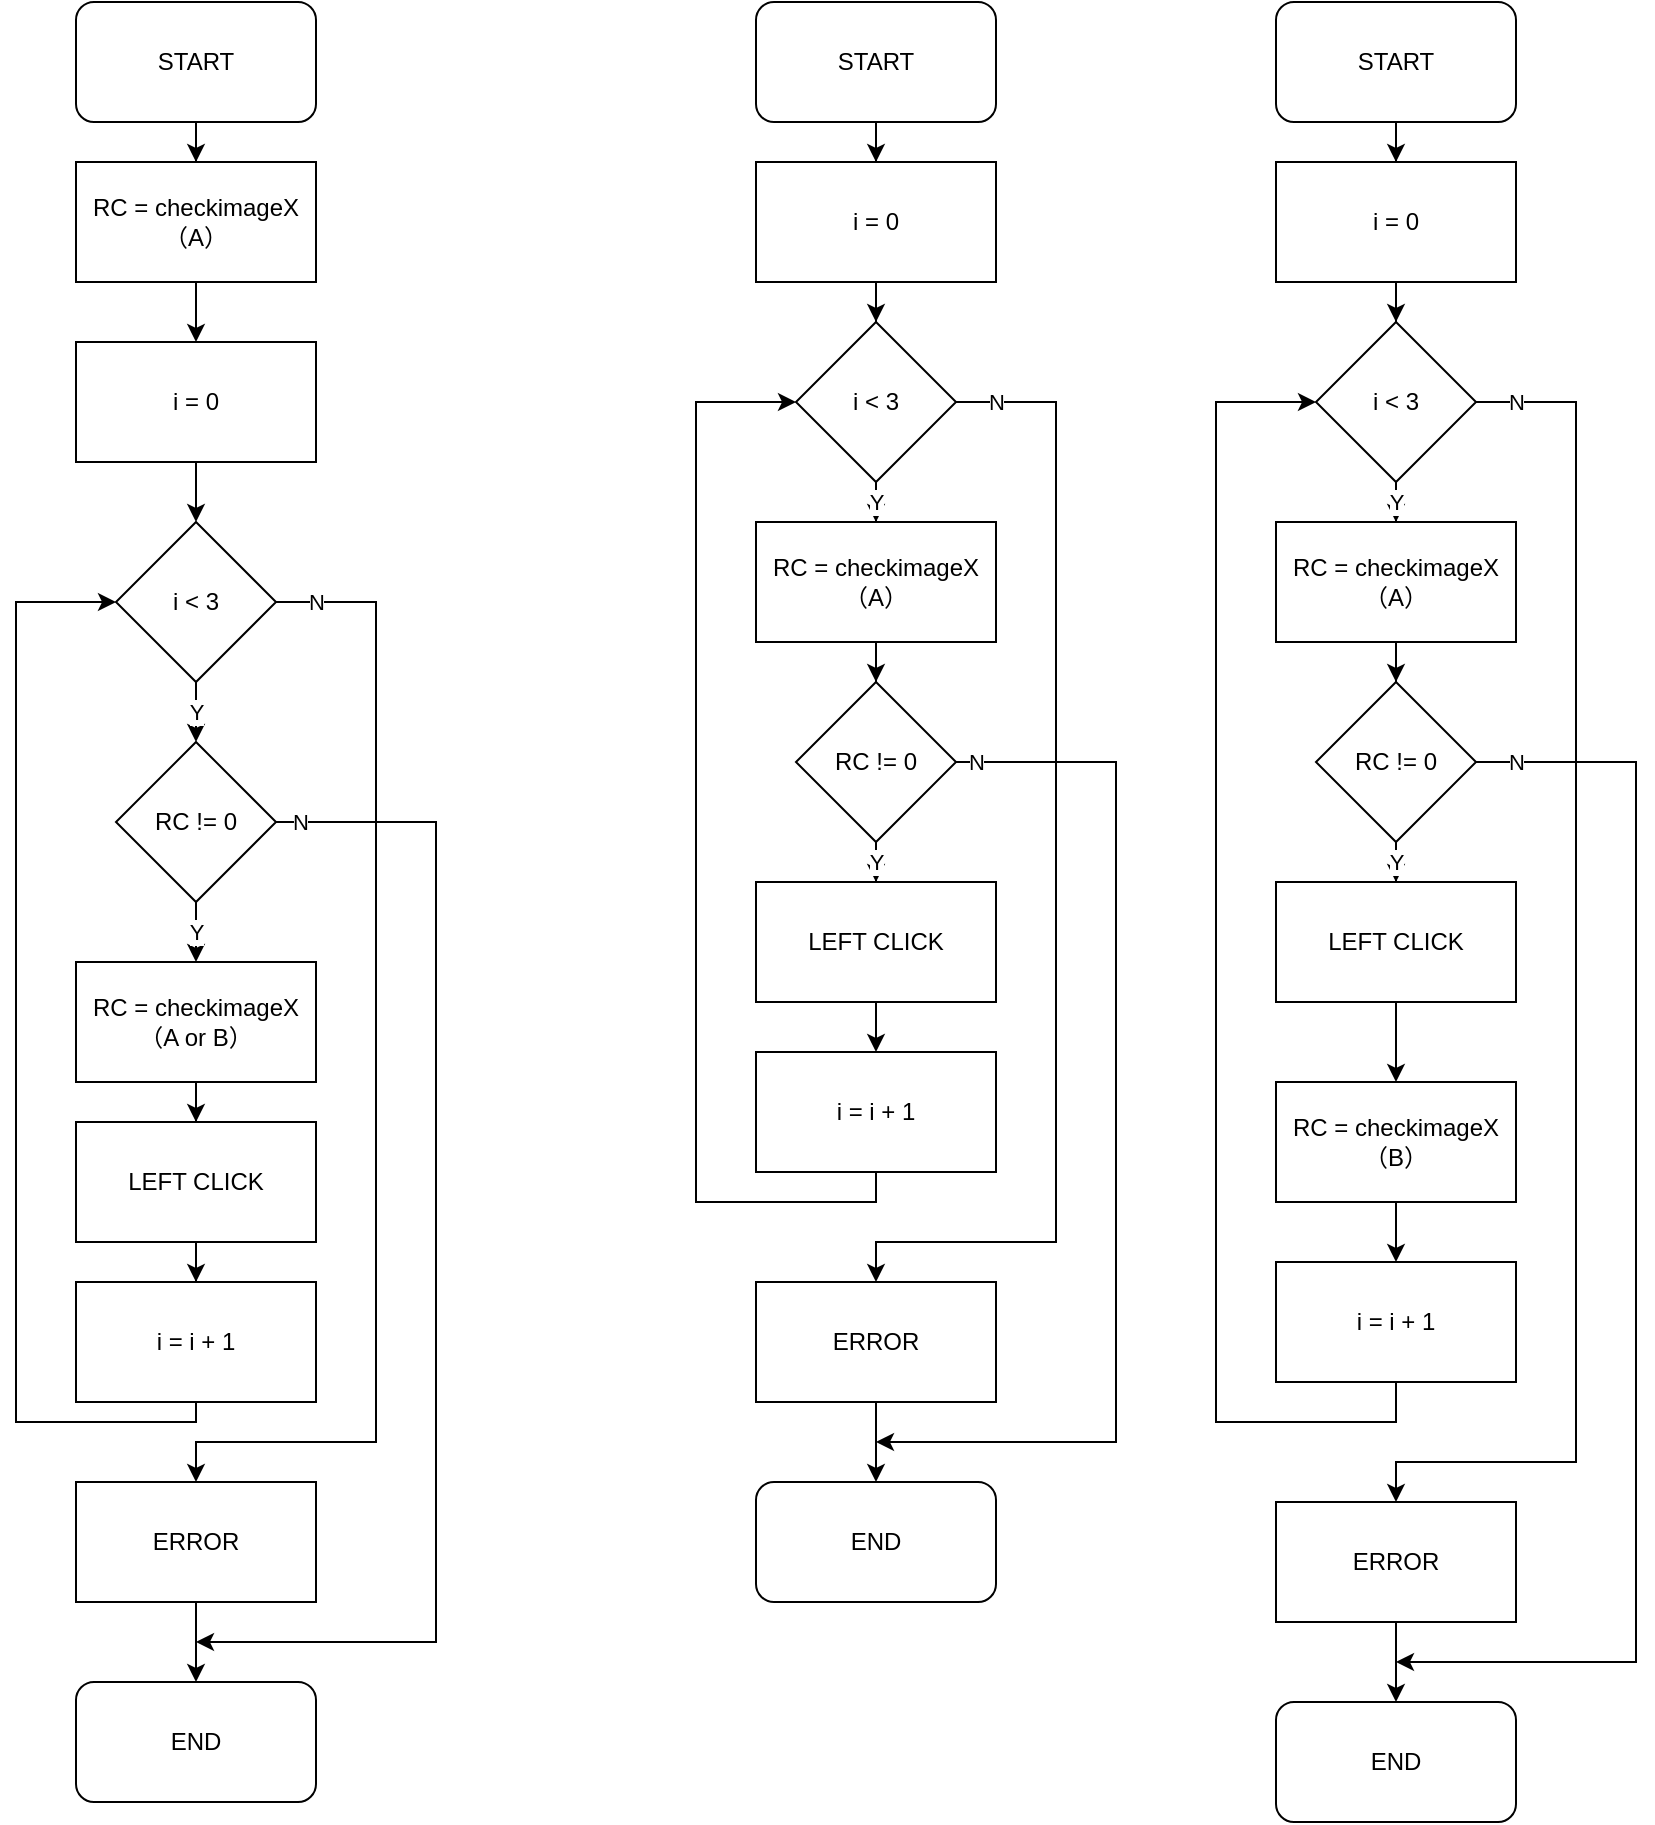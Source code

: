 <mxfile version="13.5.9" type="device"><diagram id="C5RBs43oDa-KdzZeNtuy" name="Page-1"><mxGraphModel dx="1274" dy="633" grid="1" gridSize="10" guides="1" tooltips="1" connect="1" arrows="1" fold="1" page="1" pageScale="1" pageWidth="827" pageHeight="1169" math="0" shadow="0"><root><mxCell id="WIyWlLk6GJQsqaUBKTNV-0"/><mxCell id="WIyWlLk6GJQsqaUBKTNV-1" parent="WIyWlLk6GJQsqaUBKTNV-0"/><mxCell id="Dwvabglg26hl9TU84rJq-7" style="edgeStyle=orthogonalEdgeStyle;rounded=0;orthogonalLoop=1;jettySize=auto;html=1;" edge="1" parent="WIyWlLk6GJQsqaUBKTNV-1" source="Dwvabglg26hl9TU84rJq-0" target="Dwvabglg26hl9TU84rJq-4"><mxGeometry relative="1" as="geometry"/></mxCell><mxCell id="Dwvabglg26hl9TU84rJq-0" value="i = 0" style="rounded=0;whiteSpace=wrap;html=1;" vertex="1" parent="WIyWlLk6GJQsqaUBKTNV-1"><mxGeometry x="470" y="80" width="120" height="60" as="geometry"/></mxCell><mxCell id="Dwvabglg26hl9TU84rJq-13" style="edgeStyle=orthogonalEdgeStyle;rounded=0;orthogonalLoop=1;jettySize=auto;html=1;entryX=0;entryY=0.5;entryDx=0;entryDy=0;" edge="1" parent="WIyWlLk6GJQsqaUBKTNV-1" source="Dwvabglg26hl9TU84rJq-2" target="Dwvabglg26hl9TU84rJq-4"><mxGeometry relative="1" as="geometry"><mxPoint x="400" y="320" as="targetPoint"/><Array as="points"><mxPoint x="530" y="600"/><mxPoint x="440" y="600"/><mxPoint x="440" y="200"/></Array></mxGeometry></mxCell><mxCell id="Dwvabglg26hl9TU84rJq-2" value="i = i + 1" style="rounded=0;whiteSpace=wrap;html=1;" vertex="1" parent="WIyWlLk6GJQsqaUBKTNV-1"><mxGeometry x="470" y="525" width="120" height="60" as="geometry"/></mxCell><mxCell id="Dwvabglg26hl9TU84rJq-9" style="edgeStyle=orthogonalEdgeStyle;rounded=0;orthogonalLoop=1;jettySize=auto;html=1;entryX=0.5;entryY=0;entryDx=0;entryDy=0;" edge="1" parent="WIyWlLk6GJQsqaUBKTNV-1" source="Dwvabglg26hl9TU84rJq-3" target="Dwvabglg26hl9TU84rJq-6"><mxGeometry relative="1" as="geometry"/></mxCell><mxCell id="Dwvabglg26hl9TU84rJq-3" value="&lt;div&gt;RC = checkimageX&lt;/div&gt;&lt;div&gt;（A）&lt;br&gt;&lt;/div&gt;" style="rounded=0;whiteSpace=wrap;html=1;" vertex="1" parent="WIyWlLk6GJQsqaUBKTNV-1"><mxGeometry x="470" y="260" width="120" height="60" as="geometry"/></mxCell><mxCell id="Dwvabglg26hl9TU84rJq-8" value="Y" style="edgeStyle=orthogonalEdgeStyle;rounded=0;orthogonalLoop=1;jettySize=auto;html=1;" edge="1" parent="WIyWlLk6GJQsqaUBKTNV-1" source="Dwvabglg26hl9TU84rJq-4" target="Dwvabglg26hl9TU84rJq-3"><mxGeometry relative="1" as="geometry"/></mxCell><mxCell id="Dwvabglg26hl9TU84rJq-15" value="N" style="edgeStyle=orthogonalEdgeStyle;rounded=0;orthogonalLoop=1;jettySize=auto;html=1;" edge="1" parent="WIyWlLk6GJQsqaUBKTNV-1" source="Dwvabglg26hl9TU84rJq-4" target="Dwvabglg26hl9TU84rJq-14"><mxGeometry x="-0.931" relative="1" as="geometry"><Array as="points"><mxPoint x="620" y="200"/><mxPoint x="620" y="620"/><mxPoint x="530" y="620"/></Array><mxPoint as="offset"/></mxGeometry></mxCell><mxCell id="Dwvabglg26hl9TU84rJq-4" value="i &amp;lt; 3" style="rhombus;whiteSpace=wrap;html=1;" vertex="1" parent="WIyWlLk6GJQsqaUBKTNV-1"><mxGeometry x="490" y="160" width="80" height="80" as="geometry"/></mxCell><mxCell id="Dwvabglg26hl9TU84rJq-11" value="Y" style="edgeStyle=orthogonalEdgeStyle;rounded=0;orthogonalLoop=1;jettySize=auto;html=1;entryX=0.5;entryY=0;entryDx=0;entryDy=0;" edge="1" parent="WIyWlLk6GJQsqaUBKTNV-1" source="Dwvabglg26hl9TU84rJq-6" target="Dwvabglg26hl9TU84rJq-10"><mxGeometry relative="1" as="geometry"/></mxCell><mxCell id="Dwvabglg26hl9TU84rJq-17" value="N" style="edgeStyle=orthogonalEdgeStyle;rounded=0;orthogonalLoop=1;jettySize=auto;html=1;" edge="1" parent="WIyWlLk6GJQsqaUBKTNV-1" source="Dwvabglg26hl9TU84rJq-6"><mxGeometry x="-0.963" relative="1" as="geometry"><mxPoint x="530" y="720" as="targetPoint"/><Array as="points"><mxPoint x="650" y="380"/><mxPoint x="650" y="720"/></Array><mxPoint as="offset"/></mxGeometry></mxCell><mxCell id="Dwvabglg26hl9TU84rJq-6" value="RC != 0" style="rhombus;whiteSpace=wrap;html=1;" vertex="1" parent="WIyWlLk6GJQsqaUBKTNV-1"><mxGeometry x="490" y="340" width="80" height="80" as="geometry"/></mxCell><mxCell id="Dwvabglg26hl9TU84rJq-12" style="edgeStyle=orthogonalEdgeStyle;rounded=0;orthogonalLoop=1;jettySize=auto;html=1;entryX=0.5;entryY=0;entryDx=0;entryDy=0;" edge="1" parent="WIyWlLk6GJQsqaUBKTNV-1" source="Dwvabglg26hl9TU84rJq-10" target="Dwvabglg26hl9TU84rJq-2"><mxGeometry relative="1" as="geometry"/></mxCell><mxCell id="Dwvabglg26hl9TU84rJq-10" value="LEFT CLICK" style="rounded=0;whiteSpace=wrap;html=1;" vertex="1" parent="WIyWlLk6GJQsqaUBKTNV-1"><mxGeometry x="470" y="440" width="120" height="60" as="geometry"/></mxCell><mxCell id="Dwvabglg26hl9TU84rJq-20" style="edgeStyle=orthogonalEdgeStyle;rounded=0;orthogonalLoop=1;jettySize=auto;html=1;entryX=0.5;entryY=0;entryDx=0;entryDy=0;" edge="1" parent="WIyWlLk6GJQsqaUBKTNV-1" source="Dwvabglg26hl9TU84rJq-14" target="Dwvabglg26hl9TU84rJq-18"><mxGeometry relative="1" as="geometry"/></mxCell><mxCell id="Dwvabglg26hl9TU84rJq-14" value="ERROR" style="rounded=0;whiteSpace=wrap;html=1;" vertex="1" parent="WIyWlLk6GJQsqaUBKTNV-1"><mxGeometry x="470" y="640" width="120" height="60" as="geometry"/></mxCell><mxCell id="Dwvabglg26hl9TU84rJq-18" value="END" style="rounded=1;whiteSpace=wrap;html=1;" vertex="1" parent="WIyWlLk6GJQsqaUBKTNV-1"><mxGeometry x="470" y="740" width="120" height="60" as="geometry"/></mxCell><mxCell id="Dwvabglg26hl9TU84rJq-22" style="edgeStyle=orthogonalEdgeStyle;rounded=0;orthogonalLoop=1;jettySize=auto;html=1;entryX=0.5;entryY=0;entryDx=0;entryDy=0;" edge="1" parent="WIyWlLk6GJQsqaUBKTNV-1" source="Dwvabglg26hl9TU84rJq-21" target="Dwvabglg26hl9TU84rJq-0"><mxGeometry relative="1" as="geometry"/></mxCell><mxCell id="Dwvabglg26hl9TU84rJq-21" value="START" style="rounded=1;whiteSpace=wrap;html=1;" vertex="1" parent="WIyWlLk6GJQsqaUBKTNV-1"><mxGeometry x="470" width="120" height="60" as="geometry"/></mxCell><mxCell id="Dwvabglg26hl9TU84rJq-85" style="edgeStyle=orthogonalEdgeStyle;rounded=0;orthogonalLoop=1;jettySize=auto;html=1;" edge="1" parent="WIyWlLk6GJQsqaUBKTNV-1" source="Dwvabglg26hl9TU84rJq-86" target="Dwvabglg26hl9TU84rJq-93"><mxGeometry relative="1" as="geometry"/></mxCell><mxCell id="Dwvabglg26hl9TU84rJq-86" value="i = 0" style="rounded=0;whiteSpace=wrap;html=1;" vertex="1" parent="WIyWlLk6GJQsqaUBKTNV-1"><mxGeometry x="730" y="80" width="120" height="60" as="geometry"/></mxCell><mxCell id="Dwvabglg26hl9TU84rJq-87" style="edgeStyle=orthogonalEdgeStyle;rounded=0;orthogonalLoop=1;jettySize=auto;html=1;entryX=0;entryY=0.5;entryDx=0;entryDy=0;" edge="1" parent="WIyWlLk6GJQsqaUBKTNV-1" source="Dwvabglg26hl9TU84rJq-88" target="Dwvabglg26hl9TU84rJq-93"><mxGeometry relative="1" as="geometry"><mxPoint x="660" y="320" as="targetPoint"/><Array as="points"><mxPoint x="790" y="710"/><mxPoint x="700" y="710"/><mxPoint x="700" y="200"/></Array></mxGeometry></mxCell><mxCell id="Dwvabglg26hl9TU84rJq-88" value="i = i + 1" style="rounded=0;whiteSpace=wrap;html=1;" vertex="1" parent="WIyWlLk6GJQsqaUBKTNV-1"><mxGeometry x="730" y="630" width="120" height="60" as="geometry"/></mxCell><mxCell id="Dwvabglg26hl9TU84rJq-89" style="edgeStyle=orthogonalEdgeStyle;rounded=0;orthogonalLoop=1;jettySize=auto;html=1;entryX=0.5;entryY=0;entryDx=0;entryDy=0;" edge="1" parent="WIyWlLk6GJQsqaUBKTNV-1" source="Dwvabglg26hl9TU84rJq-90" target="Dwvabglg26hl9TU84rJq-96"><mxGeometry relative="1" as="geometry"/></mxCell><mxCell id="Dwvabglg26hl9TU84rJq-90" value="&lt;div&gt;RC = checkimageX&lt;/div&gt;&lt;div&gt;（A）&lt;br&gt;&lt;/div&gt;" style="rounded=0;whiteSpace=wrap;html=1;" vertex="1" parent="WIyWlLk6GJQsqaUBKTNV-1"><mxGeometry x="730" y="260" width="120" height="60" as="geometry"/></mxCell><mxCell id="Dwvabglg26hl9TU84rJq-91" value="Y" style="edgeStyle=orthogonalEdgeStyle;rounded=0;orthogonalLoop=1;jettySize=auto;html=1;" edge="1" parent="WIyWlLk6GJQsqaUBKTNV-1" source="Dwvabglg26hl9TU84rJq-93" target="Dwvabglg26hl9TU84rJq-90"><mxGeometry relative="1" as="geometry"/></mxCell><mxCell id="Dwvabglg26hl9TU84rJq-92" value="N" style="edgeStyle=orthogonalEdgeStyle;rounded=0;orthogonalLoop=1;jettySize=auto;html=1;" edge="1" parent="WIyWlLk6GJQsqaUBKTNV-1" source="Dwvabglg26hl9TU84rJq-93" target="Dwvabglg26hl9TU84rJq-100"><mxGeometry x="-0.942" relative="1" as="geometry"><Array as="points"><mxPoint x="880" y="200"/><mxPoint x="880" y="730"/><mxPoint x="790" y="730"/></Array><mxPoint as="offset"/></mxGeometry></mxCell><mxCell id="Dwvabglg26hl9TU84rJq-93" value="i &amp;lt; 3" style="rhombus;whiteSpace=wrap;html=1;" vertex="1" parent="WIyWlLk6GJQsqaUBKTNV-1"><mxGeometry x="750" y="160" width="80" height="80" as="geometry"/></mxCell><mxCell id="Dwvabglg26hl9TU84rJq-94" value="Y" style="edgeStyle=orthogonalEdgeStyle;rounded=0;orthogonalLoop=1;jettySize=auto;html=1;entryX=0.5;entryY=0;entryDx=0;entryDy=0;" edge="1" parent="WIyWlLk6GJQsqaUBKTNV-1" source="Dwvabglg26hl9TU84rJq-96" target="Dwvabglg26hl9TU84rJq-98"><mxGeometry relative="1" as="geometry"/></mxCell><mxCell id="Dwvabglg26hl9TU84rJq-95" value="N" style="edgeStyle=orthogonalEdgeStyle;rounded=0;orthogonalLoop=1;jettySize=auto;html=1;exitX=1;exitY=0.5;exitDx=0;exitDy=0;" edge="1" parent="WIyWlLk6GJQsqaUBKTNV-1" source="Dwvabglg26hl9TU84rJq-96"><mxGeometry x="-0.939" relative="1" as="geometry"><mxPoint x="790" y="830" as="targetPoint"/><Array as="points"><mxPoint x="910" y="380"/><mxPoint x="910" y="830"/></Array><mxPoint x="830" y="490" as="sourcePoint"/><mxPoint as="offset"/></mxGeometry></mxCell><mxCell id="Dwvabglg26hl9TU84rJq-96" value="RC != 0" style="rhombus;whiteSpace=wrap;html=1;" vertex="1" parent="WIyWlLk6GJQsqaUBKTNV-1"><mxGeometry x="750" y="340" width="80" height="80" as="geometry"/></mxCell><mxCell id="Dwvabglg26hl9TU84rJq-97" style="edgeStyle=orthogonalEdgeStyle;rounded=0;orthogonalLoop=1;jettySize=auto;html=1;entryX=0.5;entryY=0;entryDx=0;entryDy=0;" edge="1" parent="WIyWlLk6GJQsqaUBKTNV-1" source="Dwvabglg26hl9TU84rJq-98" target="Dwvabglg26hl9TU84rJq-104"><mxGeometry relative="1" as="geometry"/></mxCell><mxCell id="Dwvabglg26hl9TU84rJq-98" value="LEFT CLICK" style="rounded=0;whiteSpace=wrap;html=1;" vertex="1" parent="WIyWlLk6GJQsqaUBKTNV-1"><mxGeometry x="730" y="440" width="120" height="60" as="geometry"/></mxCell><mxCell id="Dwvabglg26hl9TU84rJq-99" style="edgeStyle=orthogonalEdgeStyle;rounded=0;orthogonalLoop=1;jettySize=auto;html=1;entryX=0.5;entryY=0;entryDx=0;entryDy=0;" edge="1" parent="WIyWlLk6GJQsqaUBKTNV-1" source="Dwvabglg26hl9TU84rJq-100" target="Dwvabglg26hl9TU84rJq-101"><mxGeometry relative="1" as="geometry"/></mxCell><mxCell id="Dwvabglg26hl9TU84rJq-100" value="ERROR" style="rounded=0;whiteSpace=wrap;html=1;" vertex="1" parent="WIyWlLk6GJQsqaUBKTNV-1"><mxGeometry x="730" y="750" width="120" height="60" as="geometry"/></mxCell><mxCell id="Dwvabglg26hl9TU84rJq-101" value="END" style="rounded=1;whiteSpace=wrap;html=1;" vertex="1" parent="WIyWlLk6GJQsqaUBKTNV-1"><mxGeometry x="730" y="850" width="120" height="60" as="geometry"/></mxCell><mxCell id="Dwvabglg26hl9TU84rJq-102" style="edgeStyle=orthogonalEdgeStyle;rounded=0;orthogonalLoop=1;jettySize=auto;html=1;entryX=0.5;entryY=0;entryDx=0;entryDy=0;" edge="1" parent="WIyWlLk6GJQsqaUBKTNV-1" source="Dwvabglg26hl9TU84rJq-103" target="Dwvabglg26hl9TU84rJq-86"><mxGeometry relative="1" as="geometry"/></mxCell><mxCell id="Dwvabglg26hl9TU84rJq-103" value="START" style="rounded=1;whiteSpace=wrap;html=1;" vertex="1" parent="WIyWlLk6GJQsqaUBKTNV-1"><mxGeometry x="730" width="120" height="60" as="geometry"/></mxCell><mxCell id="Dwvabglg26hl9TU84rJq-105" style="edgeStyle=orthogonalEdgeStyle;rounded=0;orthogonalLoop=1;jettySize=auto;html=1;" edge="1" parent="WIyWlLk6GJQsqaUBKTNV-1" source="Dwvabglg26hl9TU84rJq-104" target="Dwvabglg26hl9TU84rJq-88"><mxGeometry relative="1" as="geometry"/></mxCell><mxCell id="Dwvabglg26hl9TU84rJq-104" value="&lt;div&gt;RC = checkimageX&lt;/div&gt;（B）" style="rounded=0;whiteSpace=wrap;html=1;" vertex="1" parent="WIyWlLk6GJQsqaUBKTNV-1"><mxGeometry x="730" y="540" width="120" height="60" as="geometry"/></mxCell><mxCell id="Dwvabglg26hl9TU84rJq-175" style="edgeStyle=orthogonalEdgeStyle;rounded=0;orthogonalLoop=1;jettySize=auto;html=1;entryX=0.5;entryY=0;entryDx=0;entryDy=0;" edge="1" parent="WIyWlLk6GJQsqaUBKTNV-1" source="Dwvabglg26hl9TU84rJq-147" target="Dwvabglg26hl9TU84rJq-154"><mxGeometry relative="1" as="geometry"/></mxCell><mxCell id="Dwvabglg26hl9TU84rJq-147" value="i = 0" style="rounded=0;whiteSpace=wrap;html=1;" vertex="1" parent="WIyWlLk6GJQsqaUBKTNV-1"><mxGeometry x="130" y="170" width="120" height="60" as="geometry"/></mxCell><mxCell id="Dwvabglg26hl9TU84rJq-148" style="edgeStyle=orthogonalEdgeStyle;rounded=0;orthogonalLoop=1;jettySize=auto;html=1;entryX=0;entryY=0.5;entryDx=0;entryDy=0;" edge="1" parent="WIyWlLk6GJQsqaUBKTNV-1" source="Dwvabglg26hl9TU84rJq-149" target="Dwvabglg26hl9TU84rJq-154"><mxGeometry relative="1" as="geometry"><mxPoint x="60" y="420" as="targetPoint"/><Array as="points"><mxPoint x="190" y="710"/><mxPoint x="100" y="710"/><mxPoint x="100" y="300"/></Array></mxGeometry></mxCell><mxCell id="Dwvabglg26hl9TU84rJq-149" value="i = i + 1" style="rounded=0;whiteSpace=wrap;html=1;" vertex="1" parent="WIyWlLk6GJQsqaUBKTNV-1"><mxGeometry x="130" y="640" width="120" height="60" as="geometry"/></mxCell><mxCell id="Dwvabglg26hl9TU84rJq-153" value="N" style="edgeStyle=orthogonalEdgeStyle;rounded=0;orthogonalLoop=1;jettySize=auto;html=1;" edge="1" parent="WIyWlLk6GJQsqaUBKTNV-1" source="Dwvabglg26hl9TU84rJq-154" target="Dwvabglg26hl9TU84rJq-161"><mxGeometry x="-0.931" relative="1" as="geometry"><Array as="points"><mxPoint x="280" y="300"/><mxPoint x="280" y="720"/><mxPoint x="190" y="720"/></Array><mxPoint as="offset"/></mxGeometry></mxCell><mxCell id="Dwvabglg26hl9TU84rJq-169" value="Y" style="edgeStyle=orthogonalEdgeStyle;rounded=0;orthogonalLoop=1;jettySize=auto;html=1;entryX=0.5;entryY=0;entryDx=0;entryDy=0;" edge="1" parent="WIyWlLk6GJQsqaUBKTNV-1" source="Dwvabglg26hl9TU84rJq-154" target="Dwvabglg26hl9TU84rJq-157"><mxGeometry relative="1" as="geometry"/></mxCell><mxCell id="Dwvabglg26hl9TU84rJq-154" value="i &amp;lt; 3" style="rhombus;whiteSpace=wrap;html=1;" vertex="1" parent="WIyWlLk6GJQsqaUBKTNV-1"><mxGeometry x="150" y="260" width="80" height="80" as="geometry"/></mxCell><mxCell id="Dwvabglg26hl9TU84rJq-156" value="N" style="edgeStyle=orthogonalEdgeStyle;rounded=0;orthogonalLoop=1;jettySize=auto;html=1;" edge="1" parent="WIyWlLk6GJQsqaUBKTNV-1" source="Dwvabglg26hl9TU84rJq-157"><mxGeometry x="-0.963" relative="1" as="geometry"><mxPoint x="190" y="820" as="targetPoint"/><Array as="points"><mxPoint x="310" y="410"/><mxPoint x="310" y="820"/></Array><mxPoint as="offset"/></mxGeometry></mxCell><mxCell id="Dwvabglg26hl9TU84rJq-171" value="Y" style="edgeStyle=orthogonalEdgeStyle;rounded=0;orthogonalLoop=1;jettySize=auto;html=1;entryX=0.5;entryY=0;entryDx=0;entryDy=0;" edge="1" parent="WIyWlLk6GJQsqaUBKTNV-1" source="Dwvabglg26hl9TU84rJq-157" target="Dwvabglg26hl9TU84rJq-170"><mxGeometry relative="1" as="geometry"/></mxCell><mxCell id="Dwvabglg26hl9TU84rJq-157" value="RC != 0" style="rhombus;whiteSpace=wrap;html=1;" vertex="1" parent="WIyWlLk6GJQsqaUBKTNV-1"><mxGeometry x="150" y="370" width="80" height="80" as="geometry"/></mxCell><mxCell id="Dwvabglg26hl9TU84rJq-158" style="edgeStyle=orthogonalEdgeStyle;rounded=0;orthogonalLoop=1;jettySize=auto;html=1;entryX=0.5;entryY=0;entryDx=0;entryDy=0;" edge="1" parent="WIyWlLk6GJQsqaUBKTNV-1" source="Dwvabglg26hl9TU84rJq-159" target="Dwvabglg26hl9TU84rJq-149"><mxGeometry relative="1" as="geometry"/></mxCell><mxCell id="Dwvabglg26hl9TU84rJq-159" value="LEFT CLICK" style="rounded=0;whiteSpace=wrap;html=1;" vertex="1" parent="WIyWlLk6GJQsqaUBKTNV-1"><mxGeometry x="130" y="560" width="120" height="60" as="geometry"/></mxCell><mxCell id="Dwvabglg26hl9TU84rJq-160" style="edgeStyle=orthogonalEdgeStyle;rounded=0;orthogonalLoop=1;jettySize=auto;html=1;entryX=0.5;entryY=0;entryDx=0;entryDy=0;" edge="1" parent="WIyWlLk6GJQsqaUBKTNV-1" source="Dwvabglg26hl9TU84rJq-161" target="Dwvabglg26hl9TU84rJq-162"><mxGeometry relative="1" as="geometry"/></mxCell><mxCell id="Dwvabglg26hl9TU84rJq-161" value="ERROR" style="rounded=0;whiteSpace=wrap;html=1;" vertex="1" parent="WIyWlLk6GJQsqaUBKTNV-1"><mxGeometry x="130" y="740" width="120" height="60" as="geometry"/></mxCell><mxCell id="Dwvabglg26hl9TU84rJq-162" value="END" style="rounded=1;whiteSpace=wrap;html=1;" vertex="1" parent="WIyWlLk6GJQsqaUBKTNV-1"><mxGeometry x="130" y="840" width="120" height="60" as="geometry"/></mxCell><mxCell id="Dwvabglg26hl9TU84rJq-173" style="edgeStyle=orthogonalEdgeStyle;rounded=0;orthogonalLoop=1;jettySize=auto;html=1;entryX=0.5;entryY=0;entryDx=0;entryDy=0;" edge="1" parent="WIyWlLk6GJQsqaUBKTNV-1" source="Dwvabglg26hl9TU84rJq-164" target="Dwvabglg26hl9TU84rJq-165"><mxGeometry relative="1" as="geometry"/></mxCell><mxCell id="Dwvabglg26hl9TU84rJq-164" value="START" style="rounded=1;whiteSpace=wrap;html=1;" vertex="1" parent="WIyWlLk6GJQsqaUBKTNV-1"><mxGeometry x="130" width="120" height="60" as="geometry"/></mxCell><mxCell id="Dwvabglg26hl9TU84rJq-174" style="edgeStyle=orthogonalEdgeStyle;rounded=0;orthogonalLoop=1;jettySize=auto;html=1;entryX=0.5;entryY=0;entryDx=0;entryDy=0;" edge="1" parent="WIyWlLk6GJQsqaUBKTNV-1" source="Dwvabglg26hl9TU84rJq-165" target="Dwvabglg26hl9TU84rJq-147"><mxGeometry relative="1" as="geometry"/></mxCell><mxCell id="Dwvabglg26hl9TU84rJq-165" value="&lt;div&gt;RC = checkimageX&lt;/div&gt;&lt;div&gt;（A）&lt;br&gt;&lt;/div&gt;" style="rounded=0;whiteSpace=wrap;html=1;" vertex="1" parent="WIyWlLk6GJQsqaUBKTNV-1"><mxGeometry x="130" y="80" width="120" height="60" as="geometry"/></mxCell><mxCell id="Dwvabglg26hl9TU84rJq-172" style="edgeStyle=orthogonalEdgeStyle;rounded=0;orthogonalLoop=1;jettySize=auto;html=1;entryX=0.5;entryY=0;entryDx=0;entryDy=0;" edge="1" parent="WIyWlLk6GJQsqaUBKTNV-1" source="Dwvabglg26hl9TU84rJq-170" target="Dwvabglg26hl9TU84rJq-159"><mxGeometry relative="1" as="geometry"/></mxCell><mxCell id="Dwvabglg26hl9TU84rJq-170" value="&lt;div&gt;RC = checkimageX&lt;/div&gt;（A or B）" style="rounded=0;whiteSpace=wrap;html=1;" vertex="1" parent="WIyWlLk6GJQsqaUBKTNV-1"><mxGeometry x="130" y="480" width="120" height="60" as="geometry"/></mxCell></root></mxGraphModel></diagram></mxfile>